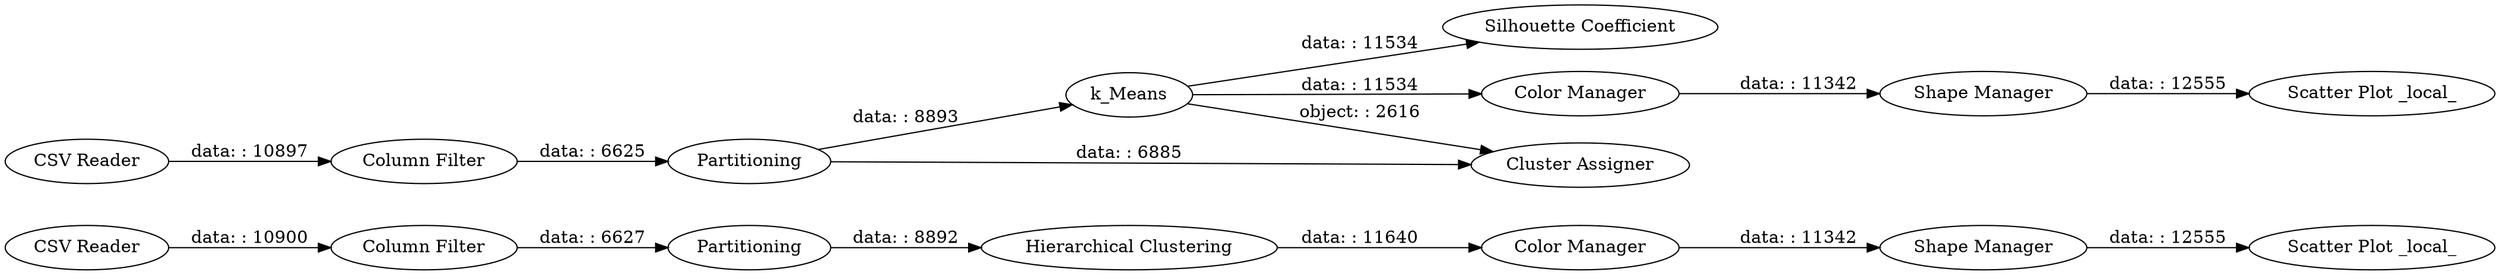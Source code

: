 digraph {
	"-2562038443403713565_16" [label=Partitioning]
	"-2562038443403713565_10" [label="Shape Manager"]
	"-2562038443403713565_4" [label=Partitioning]
	"-2562038443403713565_20" [label="Scatter Plot _local_"]
	"-2562038443403713565_5" [label="Scatter Plot _local_"]
	"-2562038443403713565_17" [label="Hierarchical Clustering"]
	"-2562038443403713565_15" [label="Column Filter"]
	"-2562038443403713565_1" [label="CSV Reader"]
	"-2562038443403713565_9" [label="Color Manager"]
	"-2562038443403713565_18" [label="Color Manager"]
	"-2562038443403713565_19" [label="Shape Manager"]
	"-2562038443403713565_7" [label=k_Means]
	"-2562038443403713565_8" [label="Cluster Assigner"]
	"-2562038443403713565_11" [label="Silhouette Coefficient"]
	"-2562038443403713565_14" [label="CSV Reader"]
	"-2562038443403713565_12" [label="Column Filter"]
	"-2562038443403713565_7" -> "-2562038443403713565_8" [label="object: : 2616"]
	"-2562038443403713565_7" -> "-2562038443403713565_9" [label="data: : 11534"]
	"-2562038443403713565_17" -> "-2562038443403713565_18" [label="data: : 11640"]
	"-2562038443403713565_16" -> "-2562038443403713565_17" [label="data: : 8892"]
	"-2562038443403713565_7" -> "-2562038443403713565_11" [label="data: : 11534"]
	"-2562038443403713565_12" -> "-2562038443403713565_4" [label="data: : 6625"]
	"-2562038443403713565_18" -> "-2562038443403713565_19" [label="data: : 11342"]
	"-2562038443403713565_9" -> "-2562038443403713565_10" [label="data: : 11342"]
	"-2562038443403713565_1" -> "-2562038443403713565_12" [label="data: : 10897"]
	"-2562038443403713565_4" -> "-2562038443403713565_7" [label="data: : 8893"]
	"-2562038443403713565_4" -> "-2562038443403713565_8" [label="data: : 6885"]
	"-2562038443403713565_14" -> "-2562038443403713565_15" [label="data: : 10900"]
	"-2562038443403713565_15" -> "-2562038443403713565_16" [label="data: : 6627"]
	"-2562038443403713565_10" -> "-2562038443403713565_5" [label="data: : 12555"]
	"-2562038443403713565_19" -> "-2562038443403713565_20" [label="data: : 12555"]
	rankdir=LR
}
